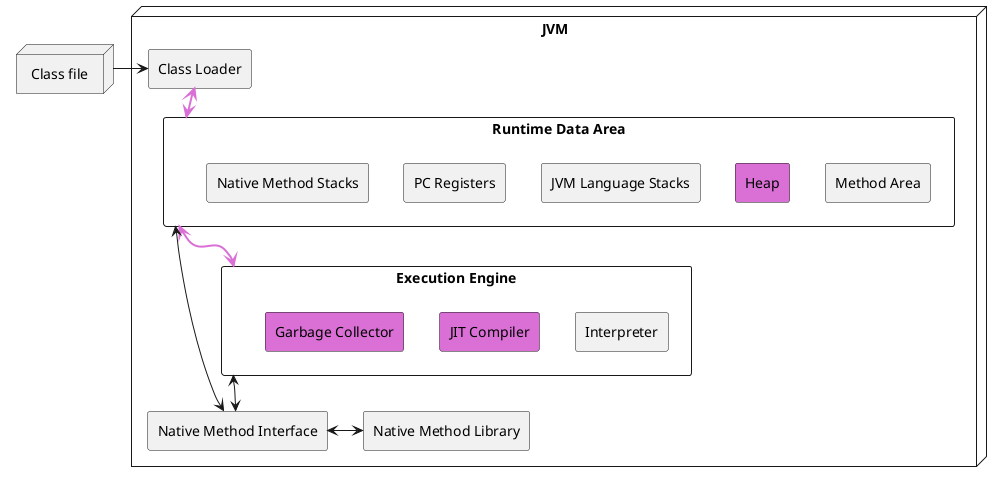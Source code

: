 @startuml
package "Class file" <<Node>> {
}

package JVM <<Node>> {
	package "Class Loader" <<Rectangle>> {
	}

	package "Runtime Data Area" <<Rectangle>> {
		package "Method Area" <<Rectangle>> {
		}
		package "Heap" <<Rectangle>> #Orchid {
		}
		package "JVM Language Stacks" <<Rectangle>> {
		}
		package "PC Registers" <<Rectangle>> {
		}
		package "Native Method Stacks" <<Rectangle>> {
		}
	}

	package "Execution Engine" <<Rectangle>> {
		package "Interpreter" <<Rectangle>> {
		}
		package "JIT Compiler" <<Rectangle>> #Orchid {
		}
		package "Garbage Collector" <<Rectangle>> #Orchid {
		}
	}

	package "Native Method Interface" <<Rectangle>> {
	}

	package "Native Method Library" <<Rectangle>> {
	}
}


"Class file" -right-> "Class Loader"

"Class Loader" <-[thickness=2]-> "Runtime Data Area" #Orchid

"Runtime Data Area" <-[thickness=2]-> "Execution Engine" #Orchid

"Runtime Data Area" <--> "Native Method Interface"

"Execution Engine" <--> "Native Method Interface"

"Native Method Interface" <-right-> "Native Method Library"


'node "JVM" {
'	[Class Loader]
'
'		package "Runtime Data Area" {
'			[Method Area]
'			[Heap]
'			[JVM Language Stacks]
'			[PC Registers]
'			[Native Method Stacks]
'		}
'
'
'	package "Execution Engine" {
'		[Interpreter]
'		[JIT Compiler]
'		[Garbage Collector]
'	}
'
'	[Native Method Interface]
'
'	[Native Method Libraries]
'}

'class  <<Serializable>> {
'
'}
'
'hide member
'hide method
'hide <<Serializable>> circle


@enduml
